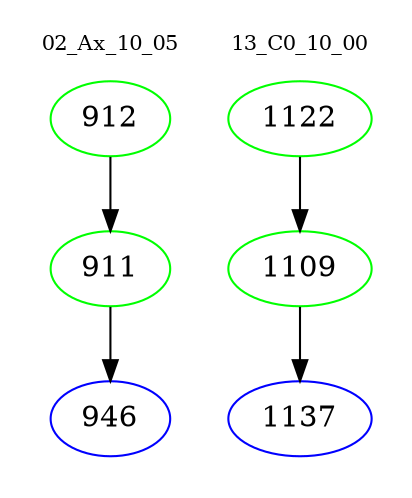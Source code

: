 digraph{
subgraph cluster_0 {
color = white
label = "02_Ax_10_05";
fontsize=10;
T0_912 [label="912", color="green"]
T0_912 -> T0_911 [color="black"]
T0_911 [label="911", color="green"]
T0_911 -> T0_946 [color="black"]
T0_946 [label="946", color="blue"]
}
subgraph cluster_1 {
color = white
label = "13_C0_10_00";
fontsize=10;
T1_1122 [label="1122", color="green"]
T1_1122 -> T1_1109 [color="black"]
T1_1109 [label="1109", color="green"]
T1_1109 -> T1_1137 [color="black"]
T1_1137 [label="1137", color="blue"]
}
}
